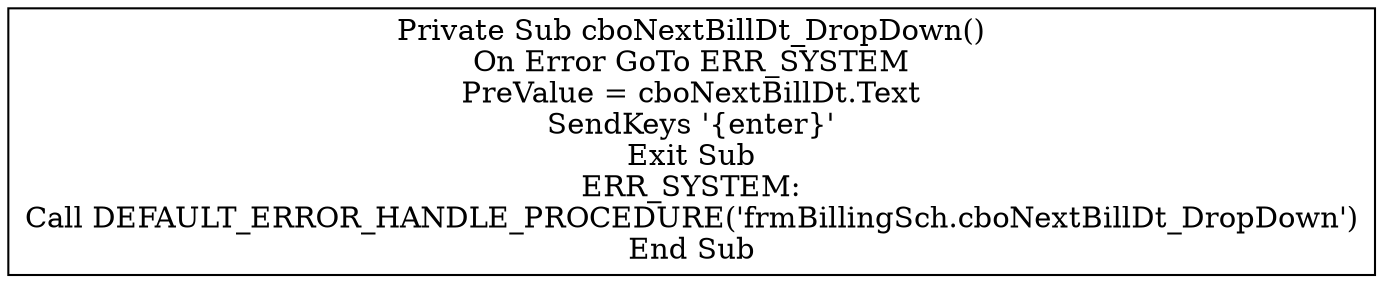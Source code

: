 digraph G{
Node_1 [ label ="Private Sub cboNextBillDt_DropDown()\nOn Error GoTo ERR_SYSTEM\nPreValue = cboNextBillDt.Text\nSendKeys '{enter}'\nExit Sub\nERR_SYSTEM:\nCall DEFAULT_ERROR_HANDLE_PROCEDURE('frmBillingSch.cboNextBillDt_DropDown')\nEnd Sub",shape="box"];
}
